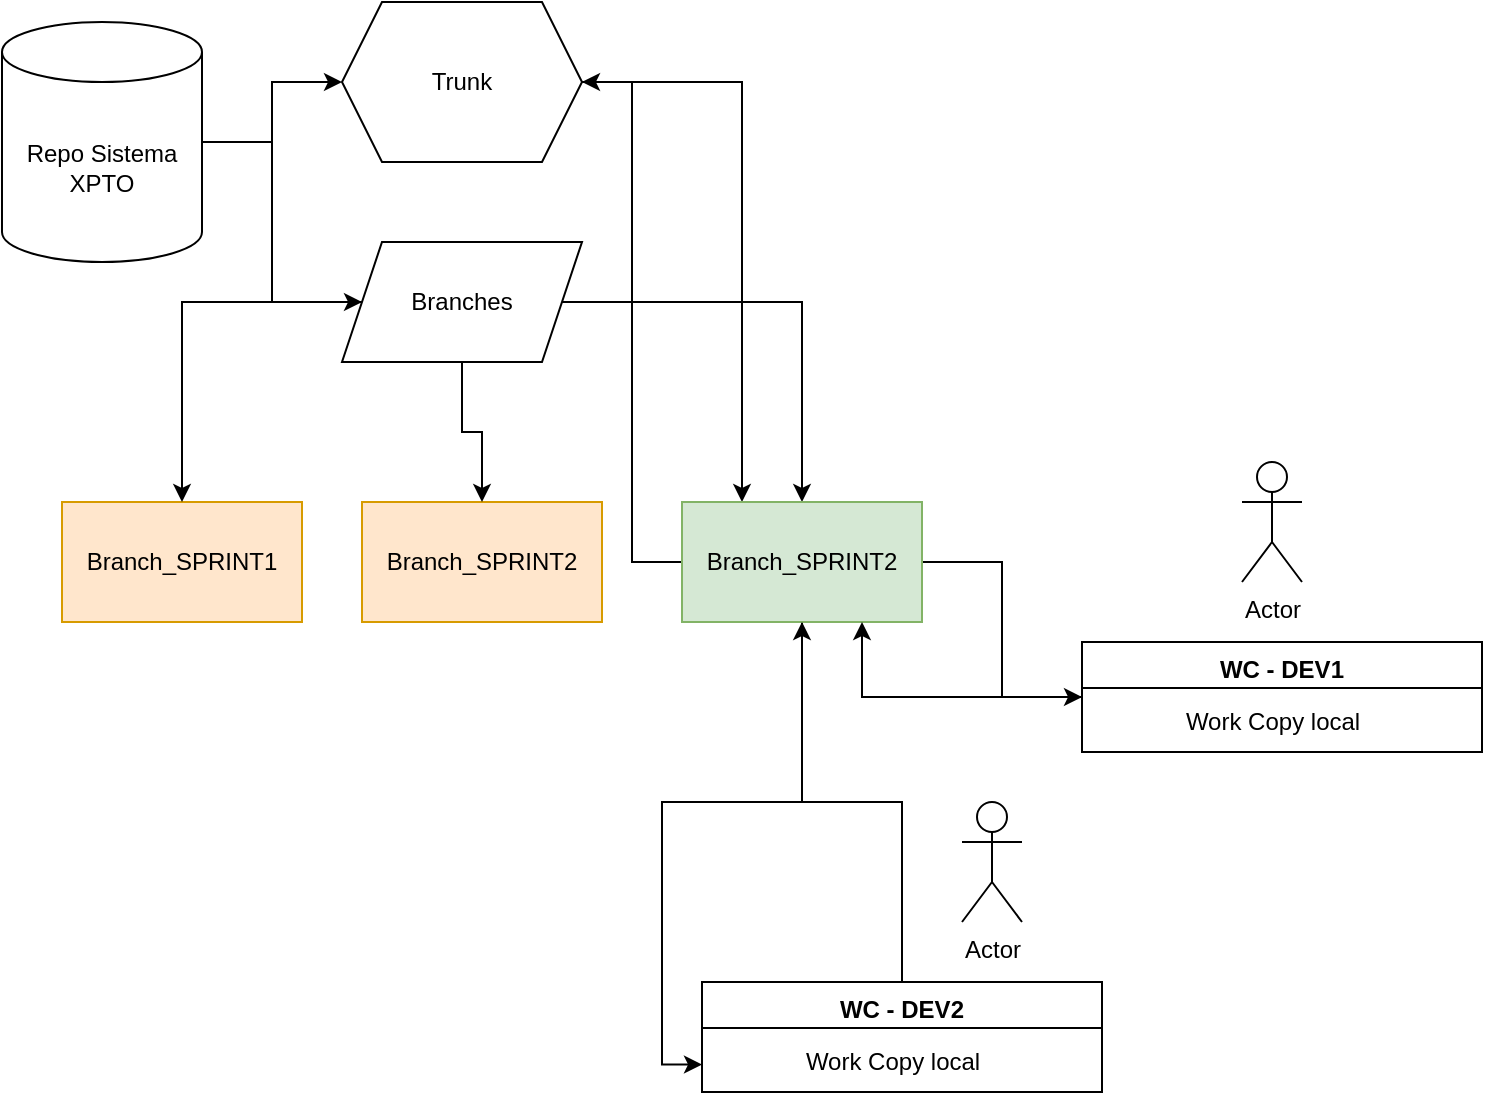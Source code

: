 <mxfile version="24.7.16">
  <diagram name="Page-1" id="c7488fd3-1785-93aa-aadb-54a6760d102a">
    <mxGraphModel dx="1042" dy="581" grid="1" gridSize="10" guides="1" tooltips="1" connect="1" arrows="1" fold="1" page="1" pageScale="1" pageWidth="1100" pageHeight="850" background="none" math="0" shadow="0">
      <root>
        <mxCell id="0" />
        <mxCell id="1" parent="0" />
        <mxCell id="FWTdbX8XUFZsyjJT9uoj-28" style="edgeStyle=orthogonalEdgeStyle;rounded=0;orthogonalLoop=1;jettySize=auto;html=1;entryX=0.25;entryY=0;entryDx=0;entryDy=0;fontFamily=Helvetica;fontSize=12;fontColor=default;" edge="1" parent="1" source="FWTdbX8XUFZsyjJT9uoj-2" target="FWTdbX8XUFZsyjJT9uoj-7">
          <mxGeometry relative="1" as="geometry" />
        </mxCell>
        <mxCell id="FWTdbX8XUFZsyjJT9uoj-2" value="Trunk" style="shape=hexagon;perimeter=hexagonPerimeter2;whiteSpace=wrap;html=1;fixedSize=1;" vertex="1" parent="1">
          <mxGeometry x="210" y="10" width="120" height="80" as="geometry" />
        </mxCell>
        <mxCell id="FWTdbX8XUFZsyjJT9uoj-4" value="Branch_SPRINT1" style="rounded=0;whiteSpace=wrap;html=1;fillColor=#ffe6cc;strokeColor=#d79b00;" vertex="1" parent="1">
          <mxGeometry x="70" y="260" width="120" height="60" as="geometry" />
        </mxCell>
        <mxCell id="FWTdbX8XUFZsyjJT9uoj-5" value="Branch_SPRINT2" style="rounded=0;whiteSpace=wrap;html=1;fillColor=#ffe6cc;strokeColor=#d79b00;" vertex="1" parent="1">
          <mxGeometry x="220" y="260" width="120" height="60" as="geometry" />
        </mxCell>
        <mxCell id="FWTdbX8XUFZsyjJT9uoj-11" style="edgeStyle=orthogonalEdgeStyle;rounded=0;orthogonalLoop=1;jettySize=auto;html=1;entryX=0.5;entryY=0;entryDx=0;entryDy=0;" edge="1" parent="1" source="FWTdbX8XUFZsyjJT9uoj-6" target="FWTdbX8XUFZsyjJT9uoj-4">
          <mxGeometry relative="1" as="geometry" />
        </mxCell>
        <mxCell id="FWTdbX8XUFZsyjJT9uoj-12" style="edgeStyle=orthogonalEdgeStyle;rounded=0;orthogonalLoop=1;jettySize=auto;html=1;entryX=0.5;entryY=0;entryDx=0;entryDy=0;" edge="1" parent="1" source="FWTdbX8XUFZsyjJT9uoj-6" target="FWTdbX8XUFZsyjJT9uoj-5">
          <mxGeometry relative="1" as="geometry" />
        </mxCell>
        <mxCell id="FWTdbX8XUFZsyjJT9uoj-13" style="edgeStyle=orthogonalEdgeStyle;rounded=0;orthogonalLoop=1;jettySize=auto;html=1;entryX=0.5;entryY=0;entryDx=0;entryDy=0;" edge="1" parent="1" source="FWTdbX8XUFZsyjJT9uoj-6" target="FWTdbX8XUFZsyjJT9uoj-7">
          <mxGeometry relative="1" as="geometry">
            <mxPoint x="480" y="250" as="targetPoint" />
          </mxGeometry>
        </mxCell>
        <mxCell id="FWTdbX8XUFZsyjJT9uoj-6" value="Branches" style="shape=parallelogram;perimeter=parallelogramPerimeter;whiteSpace=wrap;html=1;fixedSize=1;" vertex="1" parent="1">
          <mxGeometry x="210" y="130" width="120" height="60" as="geometry" />
        </mxCell>
        <mxCell id="FWTdbX8XUFZsyjJT9uoj-22" style="edgeStyle=orthogonalEdgeStyle;rounded=0;orthogonalLoop=1;jettySize=auto;html=1;entryX=0;entryY=0.75;entryDx=0;entryDy=0;fontFamily=Helvetica;fontSize=12;fontColor=default;" edge="1" parent="1" source="FWTdbX8XUFZsyjJT9uoj-7" target="FWTdbX8XUFZsyjJT9uoj-20">
          <mxGeometry relative="1" as="geometry" />
        </mxCell>
        <mxCell id="FWTdbX8XUFZsyjJT9uoj-23" style="edgeStyle=orthogonalEdgeStyle;rounded=0;orthogonalLoop=1;jettySize=auto;html=1;entryX=0;entryY=0.5;entryDx=0;entryDy=0;fontFamily=Helvetica;fontSize=12;fontColor=default;" edge="1" parent="1" source="FWTdbX8XUFZsyjJT9uoj-7" target="FWTdbX8XUFZsyjJT9uoj-15">
          <mxGeometry relative="1" as="geometry" />
        </mxCell>
        <mxCell id="FWTdbX8XUFZsyjJT9uoj-29" style="edgeStyle=orthogonalEdgeStyle;rounded=0;orthogonalLoop=1;jettySize=auto;html=1;entryX=1;entryY=0.5;entryDx=0;entryDy=0;fontFamily=Helvetica;fontSize=12;fontColor=default;" edge="1" parent="1" source="FWTdbX8XUFZsyjJT9uoj-7" target="FWTdbX8XUFZsyjJT9uoj-2">
          <mxGeometry relative="1" as="geometry" />
        </mxCell>
        <mxCell id="FWTdbX8XUFZsyjJT9uoj-7" value="Branch_SPRINT2" style="rounded=0;whiteSpace=wrap;html=1;fillColor=#d5e8d4;strokeColor=#82b366;" vertex="1" parent="1">
          <mxGeometry x="380" y="260" width="120" height="60" as="geometry" />
        </mxCell>
        <mxCell id="FWTdbX8XUFZsyjJT9uoj-9" style="edgeStyle=orthogonalEdgeStyle;rounded=0;orthogonalLoop=1;jettySize=auto;html=1;entryX=0;entryY=0.5;entryDx=0;entryDy=0;exitX=1;exitY=0.5;exitDx=0;exitDy=0;exitPerimeter=0;" edge="1" parent="1" source="FWTdbX8XUFZsyjJT9uoj-8" target="FWTdbX8XUFZsyjJT9uoj-2">
          <mxGeometry relative="1" as="geometry" />
        </mxCell>
        <mxCell id="FWTdbX8XUFZsyjJT9uoj-10" style="edgeStyle=orthogonalEdgeStyle;rounded=0;orthogonalLoop=1;jettySize=auto;html=1;" edge="1" parent="1" source="FWTdbX8XUFZsyjJT9uoj-8" target="FWTdbX8XUFZsyjJT9uoj-6">
          <mxGeometry relative="1" as="geometry" />
        </mxCell>
        <mxCell id="FWTdbX8XUFZsyjJT9uoj-8" value="Repo Sistema XPTO" style="shape=cylinder3;whiteSpace=wrap;html=1;boundedLbl=1;backgroundOutline=1;size=15;" vertex="1" parent="1">
          <mxGeometry x="40" y="20" width="100" height="120" as="geometry" />
        </mxCell>
        <mxCell id="FWTdbX8XUFZsyjJT9uoj-14" value="Actor" style="shape=umlActor;verticalLabelPosition=bottom;verticalAlign=top;outlineConnect=0;html=1;shadow=0;" vertex="1" parent="1">
          <mxGeometry x="660" y="240" width="30" height="60" as="geometry" />
        </mxCell>
        <mxCell id="FWTdbX8XUFZsyjJT9uoj-27" style="edgeStyle=orthogonalEdgeStyle;rounded=0;orthogonalLoop=1;jettySize=auto;html=1;entryX=0.75;entryY=1;entryDx=0;entryDy=0;fontFamily=Helvetica;fontSize=12;fontColor=default;" edge="1" parent="1" source="FWTdbX8XUFZsyjJT9uoj-15" target="FWTdbX8XUFZsyjJT9uoj-7">
          <mxGeometry relative="1" as="geometry" />
        </mxCell>
        <mxCell id="FWTdbX8XUFZsyjJT9uoj-15" value="WC - DEV1" style="swimlane;whiteSpace=wrap;html=1;strokeColor=default;align=center;verticalAlign=top;fontFamily=Helvetica;fontSize=12;fontColor=default;fillColor=default;" vertex="1" parent="1">
          <mxGeometry x="580" y="330" width="200" height="55" as="geometry" />
        </mxCell>
        <mxCell id="FWTdbX8XUFZsyjJT9uoj-17" value="Work Copy local" style="text;html=1;align=center;verticalAlign=middle;resizable=0;points=[];autosize=1;strokeColor=none;fillColor=none;fontFamily=Helvetica;fontSize=12;fontColor=default;" vertex="1" parent="FWTdbX8XUFZsyjJT9uoj-15">
          <mxGeometry x="40" y="25" width="110" height="30" as="geometry" />
        </mxCell>
        <mxCell id="FWTdbX8XUFZsyjJT9uoj-18" value="Actor" style="shape=umlActor;verticalLabelPosition=bottom;verticalAlign=top;outlineConnect=0;html=1;shadow=0;" vertex="1" parent="1">
          <mxGeometry x="520" y="410" width="30" height="60" as="geometry" />
        </mxCell>
        <mxCell id="FWTdbX8XUFZsyjJT9uoj-24" style="edgeStyle=orthogonalEdgeStyle;rounded=0;orthogonalLoop=1;jettySize=auto;html=1;entryX=0.5;entryY=1;entryDx=0;entryDy=0;fontFamily=Helvetica;fontSize=12;fontColor=default;" edge="1" parent="1" source="FWTdbX8XUFZsyjJT9uoj-20" target="FWTdbX8XUFZsyjJT9uoj-7">
          <mxGeometry relative="1" as="geometry" />
        </mxCell>
        <mxCell id="FWTdbX8XUFZsyjJT9uoj-20" value="WC - DEV2" style="swimlane;whiteSpace=wrap;html=1;strokeColor=default;align=center;verticalAlign=top;fontFamily=Helvetica;fontSize=12;fontColor=default;fillColor=default;" vertex="1" parent="1">
          <mxGeometry x="390" y="500" width="200" height="55" as="geometry" />
        </mxCell>
        <mxCell id="FWTdbX8XUFZsyjJT9uoj-21" value="Work Copy local" style="text;html=1;align=center;verticalAlign=middle;resizable=0;points=[];autosize=1;strokeColor=none;fillColor=none;fontFamily=Helvetica;fontSize=12;fontColor=default;" vertex="1" parent="FWTdbX8XUFZsyjJT9uoj-20">
          <mxGeometry x="40" y="25" width="110" height="30" as="geometry" />
        </mxCell>
      </root>
    </mxGraphModel>
  </diagram>
</mxfile>
